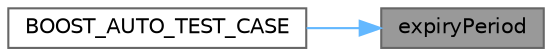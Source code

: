 digraph "expiryPeriod"
{
 // INTERACTIVE_SVG=YES
 // LATEX_PDF_SIZE
  bgcolor="transparent";
  edge [fontname=Helvetica,fontsize=10,labelfontname=Helvetica,labelfontsize=10];
  node [fontname=Helvetica,fontsize=10,shape=box,height=0.2,width=0.4];
  rankdir="RL";
  Node1 [label="expiryPeriod",height=0.2,width=0.4,color="gray40", fillcolor="grey60", style="filled", fontcolor="black",tooltip="Return the expiry period."];
  Node1 -> Node2 [dir="back",color="steelblue1",style="solid"];
  Node2 [label="BOOST_AUTO_TEST_CASE",height=0.2,width=0.4,color="grey40", fillcolor="white", style="filled",URL="$test_2expiry_8cpp.html#a162ddee4e3588a88488843bce69d3490",tooltip=" "];
}

